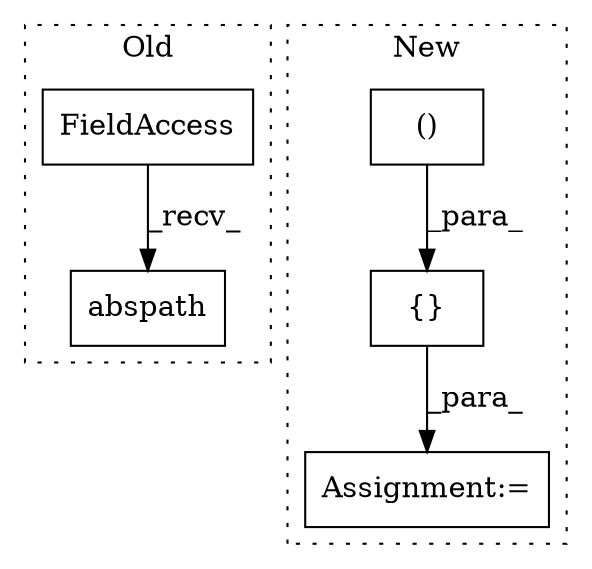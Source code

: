 digraph G {
subgraph cluster0 {
1 [label="abspath" a="32" s="208,221" l="8,1" shape="box"];
4 [label="FieldAccess" a="22" s="200" l="7" shape="box"];
label = "Old";
style="dotted";
}
subgraph cluster1 {
2 [label="()" a="106" s="1786" l="178" shape="box"];
3 [label="{}" a="4" s="1780,1964" l="6,2" shape="box"];
5 [label="Assignment:=" a="7" s="1718" l="1" shape="box"];
label = "New";
style="dotted";
}
2 -> 3 [label="_para_"];
3 -> 5 [label="_para_"];
4 -> 1 [label="_recv_"];
}